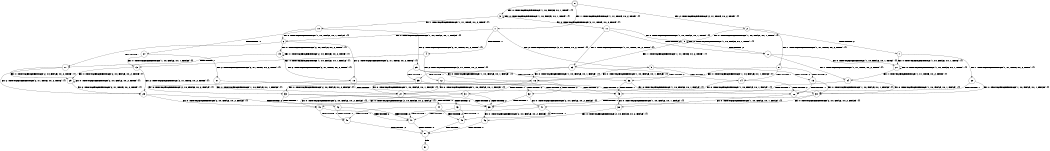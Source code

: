 digraph BCG {
size = "7, 10.5";
center = TRUE;
node [shape = circle];
0 [peripheries = 2];
0 -> 1 [label = "EX !1 !ATOMIC_EXCH_BRANCH (1, +1, TRUE, +0, 2, TRUE) !{}"];
0 -> 2 [label = "EX !2 !ATOMIC_EXCH_BRANCH (2, +1, TRUE, +0, 2, TRUE) !{}"];
0 -> 3 [label = "EX !0 !ATOMIC_EXCH_BRANCH (1, +0, FALSE, +0, 1, TRUE) !{}"];
1 -> 4 [label = "TERMINATE !1"];
1 -> 5 [label = "EX !2 !ATOMIC_EXCH_BRANCH (2, +1, TRUE, +0, 2, TRUE) !{}"];
1 -> 6 [label = "EX !0 !ATOMIC_EXCH_BRANCH (1, +0, FALSE, +0, 1, FALSE) !{}"];
2 -> 7 [label = "TERMINATE !2"];
2 -> 8 [label = "EX !1 !ATOMIC_EXCH_BRANCH (1, +1, TRUE, +0, 2, TRUE) !{}"];
2 -> 9 [label = "EX !0 !ATOMIC_EXCH_BRANCH (1, +0, FALSE, +0, 1, TRUE) !{}"];
3 -> 10 [label = "EX !1 !ATOMIC_EXCH_BRANCH (1, +1, TRUE, +0, 2, TRUE) !{}"];
3 -> 11 [label = "EX !2 !ATOMIC_EXCH_BRANCH (2, +1, TRUE, +0, 2, TRUE) !{}"];
3 -> 3 [label = "EX !0 !ATOMIC_EXCH_BRANCH (1, +0, FALSE, +0, 1, TRUE) !{}"];
4 -> 12 [label = "EX !2 !ATOMIC_EXCH_BRANCH (2, +1, TRUE, +0, 2, TRUE) !{}"];
4 -> 13 [label = "EX !0 !ATOMIC_EXCH_BRANCH (1, +0, FALSE, +0, 1, FALSE) !{}"];
5 -> 14 [label = "TERMINATE !1"];
5 -> 15 [label = "TERMINATE !2"];
5 -> 16 [label = "EX !0 !ATOMIC_EXCH_BRANCH (1, +0, FALSE, +0, 1, FALSE) !{}"];
6 -> 17 [label = "TERMINATE !1"];
6 -> 18 [label = "EX !2 !ATOMIC_EXCH_BRANCH (2, +1, TRUE, +0, 2, TRUE) !{}"];
6 -> 19 [label = "EX !0 !ATOMIC_EXCH_BRANCH (2, +0, FALSE, +0, 2, TRUE) !{}"];
7 -> 20 [label = "EX !1 !ATOMIC_EXCH_BRANCH (1, +1, TRUE, +0, 2, TRUE) !{}"];
7 -> 21 [label = "EX !0 !ATOMIC_EXCH_BRANCH (1, +0, FALSE, +0, 1, TRUE) !{}"];
8 -> 14 [label = "TERMINATE !1"];
8 -> 15 [label = "TERMINATE !2"];
8 -> 16 [label = "EX !0 !ATOMIC_EXCH_BRANCH (1, +0, FALSE, +0, 1, FALSE) !{}"];
9 -> 22 [label = "TERMINATE !2"];
9 -> 23 [label = "EX !1 !ATOMIC_EXCH_BRANCH (1, +1, TRUE, +0, 2, TRUE) !{}"];
9 -> 9 [label = "EX !0 !ATOMIC_EXCH_BRANCH (1, +0, FALSE, +0, 1, TRUE) !{}"];
10 -> 24 [label = "TERMINATE !1"];
10 -> 25 [label = "EX !2 !ATOMIC_EXCH_BRANCH (2, +1, TRUE, +0, 2, TRUE) !{}"];
10 -> 6 [label = "EX !0 !ATOMIC_EXCH_BRANCH (1, +0, FALSE, +0, 1, FALSE) !{}"];
11 -> 22 [label = "TERMINATE !2"];
11 -> 23 [label = "EX !1 !ATOMIC_EXCH_BRANCH (1, +1, TRUE, +0, 2, TRUE) !{}"];
11 -> 9 [label = "EX !0 !ATOMIC_EXCH_BRANCH (1, +0, FALSE, +0, 1, TRUE) !{}"];
12 -> 26 [label = "TERMINATE !2"];
12 -> 27 [label = "EX !0 !ATOMIC_EXCH_BRANCH (1, +0, FALSE, +0, 1, FALSE) !{}"];
13 -> 28 [label = "EX !2 !ATOMIC_EXCH_BRANCH (2, +1, TRUE, +0, 2, TRUE) !{}"];
13 -> 29 [label = "EX !0 !ATOMIC_EXCH_BRANCH (2, +0, FALSE, +0, 2, TRUE) !{}"];
14 -> 26 [label = "TERMINATE !2"];
14 -> 27 [label = "EX !0 !ATOMIC_EXCH_BRANCH (1, +0, FALSE, +0, 1, FALSE) !{}"];
15 -> 26 [label = "TERMINATE !1"];
15 -> 30 [label = "EX !0 !ATOMIC_EXCH_BRANCH (1, +0, FALSE, +0, 1, FALSE) !{}"];
16 -> 31 [label = "TERMINATE !1"];
16 -> 32 [label = "TERMINATE !2"];
16 -> 33 [label = "EX !0 !ATOMIC_EXCH_BRANCH (2, +0, FALSE, +0, 2, FALSE) !{}"];
17 -> 29 [label = "EX !0 !ATOMIC_EXCH_BRANCH (2, +0, FALSE, +0, 2, TRUE) !{}"];
17 -> 28 [label = "EX !2 !ATOMIC_EXCH_BRANCH (2, +1, TRUE, +0, 2, TRUE) !{}"];
18 -> 31 [label = "TERMINATE !1"];
18 -> 32 [label = "TERMINATE !2"];
18 -> 33 [label = "EX !0 !ATOMIC_EXCH_BRANCH (2, +0, FALSE, +0, 2, FALSE) !{}"];
19 -> 17 [label = "TERMINATE !1"];
19 -> 18 [label = "EX !2 !ATOMIC_EXCH_BRANCH (2, +1, TRUE, +0, 2, TRUE) !{}"];
19 -> 19 [label = "EX !0 !ATOMIC_EXCH_BRANCH (2, +0, FALSE, +0, 2, TRUE) !{}"];
20 -> 26 [label = "TERMINATE !1"];
20 -> 30 [label = "EX !0 !ATOMIC_EXCH_BRANCH (1, +0, FALSE, +0, 1, FALSE) !{}"];
21 -> 34 [label = "EX !1 !ATOMIC_EXCH_BRANCH (1, +1, TRUE, +0, 2, TRUE) !{}"];
21 -> 21 [label = "EX !0 !ATOMIC_EXCH_BRANCH (1, +0, FALSE, +0, 1, TRUE) !{}"];
22 -> 21 [label = "EX !0 !ATOMIC_EXCH_BRANCH (1, +0, FALSE, +0, 1, TRUE) !{}"];
22 -> 34 [label = "EX !1 !ATOMIC_EXCH_BRANCH (1, +1, TRUE, +0, 2, TRUE) !{}"];
23 -> 35 [label = "TERMINATE !1"];
23 -> 36 [label = "TERMINATE !2"];
23 -> 16 [label = "EX !0 !ATOMIC_EXCH_BRANCH (1, +0, FALSE, +0, 1, FALSE) !{}"];
24 -> 13 [label = "EX !0 !ATOMIC_EXCH_BRANCH (1, +0, FALSE, +0, 1, FALSE) !{}"];
24 -> 37 [label = "EX !2 !ATOMIC_EXCH_BRANCH (2, +1, TRUE, +0, 2, TRUE) !{}"];
25 -> 35 [label = "TERMINATE !1"];
25 -> 36 [label = "TERMINATE !2"];
25 -> 16 [label = "EX !0 !ATOMIC_EXCH_BRANCH (1, +0, FALSE, +0, 1, FALSE) !{}"];
26 -> 38 [label = "EX !0 !ATOMIC_EXCH_BRANCH (1, +0, FALSE, +0, 1, FALSE) !{}"];
27 -> 39 [label = "TERMINATE !2"];
27 -> 40 [label = "EX !0 !ATOMIC_EXCH_BRANCH (2, +0, FALSE, +0, 2, FALSE) !{}"];
28 -> 39 [label = "TERMINATE !2"];
28 -> 40 [label = "EX !0 !ATOMIC_EXCH_BRANCH (2, +0, FALSE, +0, 2, FALSE) !{}"];
29 -> 28 [label = "EX !2 !ATOMIC_EXCH_BRANCH (2, +1, TRUE, +0, 2, TRUE) !{}"];
29 -> 29 [label = "EX !0 !ATOMIC_EXCH_BRANCH (2, +0, FALSE, +0, 2, TRUE) !{}"];
30 -> 39 [label = "TERMINATE !1"];
30 -> 41 [label = "EX !0 !ATOMIC_EXCH_BRANCH (2, +0, FALSE, +0, 2, FALSE) !{}"];
31 -> 40 [label = "EX !0 !ATOMIC_EXCH_BRANCH (2, +0, FALSE, +0, 2, FALSE) !{}"];
31 -> 39 [label = "TERMINATE !2"];
32 -> 41 [label = "EX !0 !ATOMIC_EXCH_BRANCH (2, +0, FALSE, +0, 2, FALSE) !{}"];
32 -> 39 [label = "TERMINATE !1"];
33 -> 42 [label = "TERMINATE !1"];
33 -> 43 [label = "TERMINATE !2"];
33 -> 44 [label = "TERMINATE !0"];
34 -> 45 [label = "TERMINATE !1"];
34 -> 30 [label = "EX !0 !ATOMIC_EXCH_BRANCH (1, +0, FALSE, +0, 1, FALSE) !{}"];
35 -> 27 [label = "EX !0 !ATOMIC_EXCH_BRANCH (1, +0, FALSE, +0, 1, FALSE) !{}"];
35 -> 45 [label = "TERMINATE !2"];
36 -> 30 [label = "EX !0 !ATOMIC_EXCH_BRANCH (1, +0, FALSE, +0, 1, FALSE) !{}"];
36 -> 45 [label = "TERMINATE !1"];
37 -> 45 [label = "TERMINATE !2"];
37 -> 27 [label = "EX !0 !ATOMIC_EXCH_BRANCH (1, +0, FALSE, +0, 1, FALSE) !{}"];
38 -> 46 [label = "EX !0 !ATOMIC_EXCH_BRANCH (2, +0, FALSE, +0, 2, FALSE) !{}"];
39 -> 46 [label = "EX !0 !ATOMIC_EXCH_BRANCH (2, +0, FALSE, +0, 2, FALSE) !{}"];
40 -> 47 [label = "TERMINATE !2"];
40 -> 48 [label = "TERMINATE !0"];
41 -> 47 [label = "TERMINATE !1"];
41 -> 49 [label = "TERMINATE !0"];
42 -> 47 [label = "TERMINATE !2"];
42 -> 48 [label = "TERMINATE !0"];
43 -> 47 [label = "TERMINATE !1"];
43 -> 49 [label = "TERMINATE !0"];
44 -> 48 [label = "TERMINATE !1"];
44 -> 49 [label = "TERMINATE !2"];
45 -> 38 [label = "EX !0 !ATOMIC_EXCH_BRANCH (1, +0, FALSE, +0, 1, FALSE) !{}"];
46 -> 50 [label = "TERMINATE !0"];
47 -> 50 [label = "TERMINATE !0"];
48 -> 50 [label = "TERMINATE !2"];
49 -> 50 [label = "TERMINATE !1"];
50 -> 51 [label = "exit"];
}
